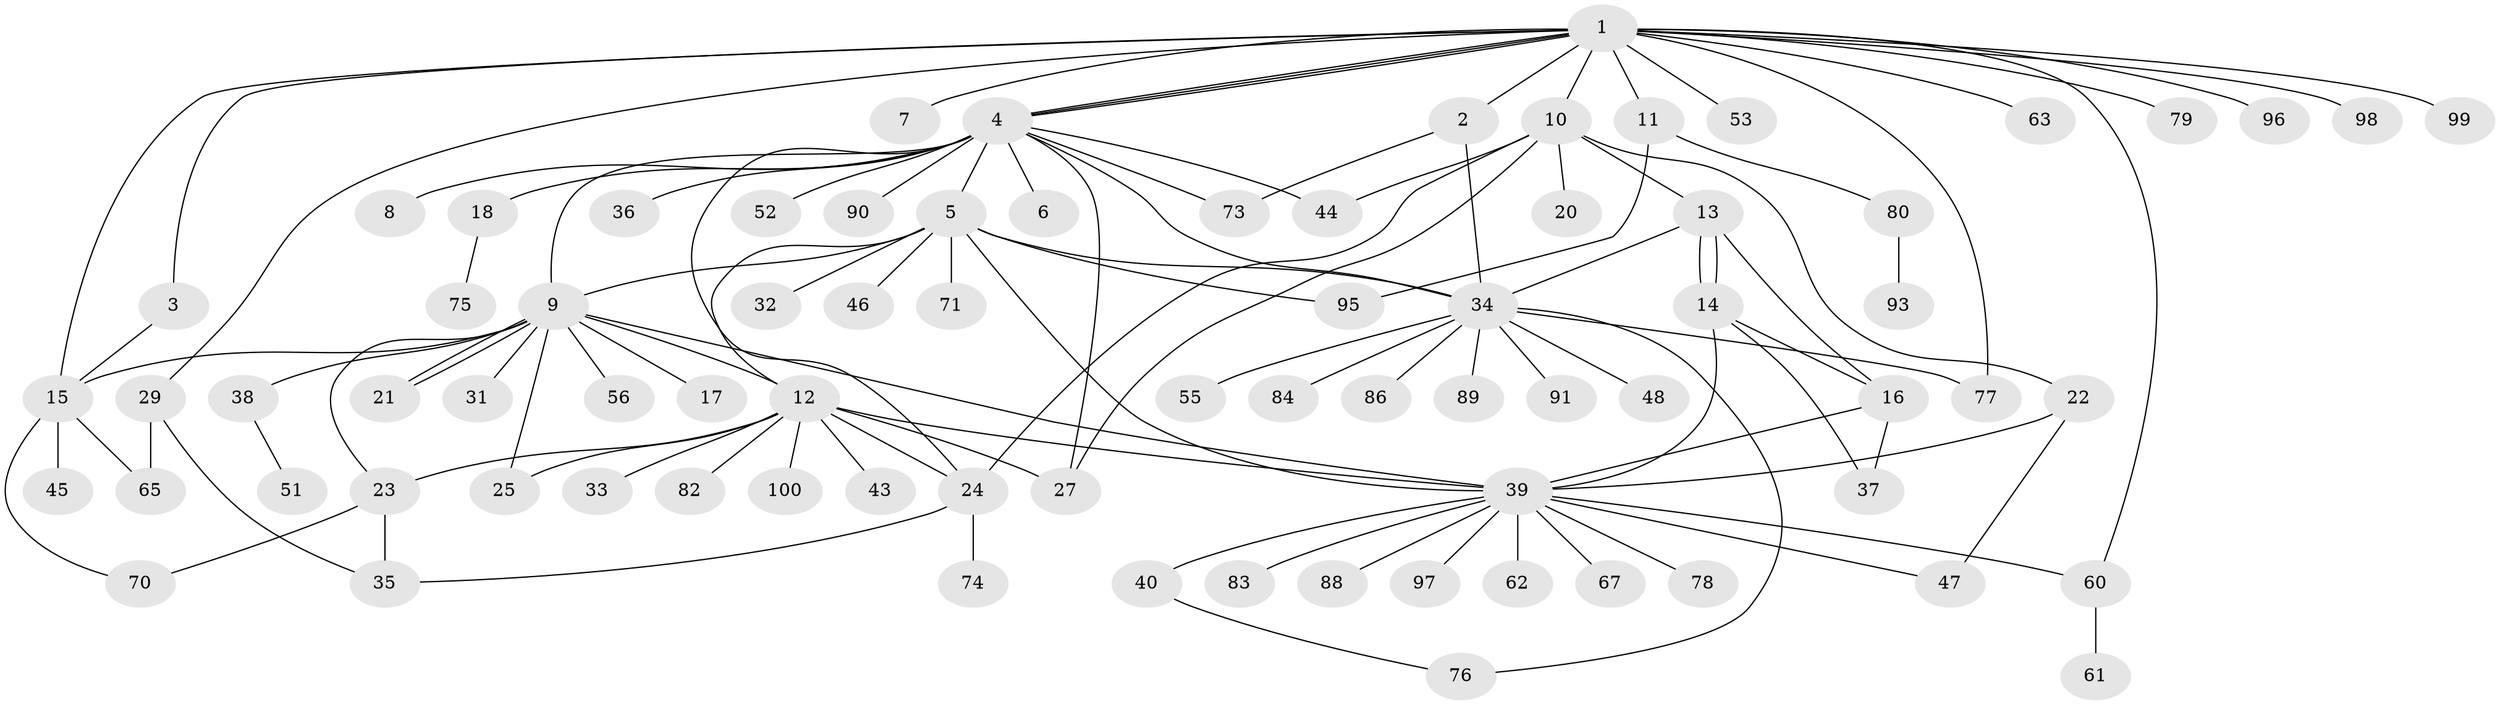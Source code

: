 // original degree distribution, {19: 0.01, 3: 0.12, 2: 0.23, 18: 0.01, 6: 0.03, 1: 0.48, 12: 0.01, 9: 0.01, 4: 0.06, 11: 0.02, 5: 0.01, 15: 0.01}
// Generated by graph-tools (version 1.1) at 2025/41/03/06/25 10:41:45]
// undirected, 78 vertices, 112 edges
graph export_dot {
graph [start="1"]
  node [color=gray90,style=filled];
  1 [super="+94"];
  2 [super="+50"];
  3;
  4 [super="+59"];
  5 [super="+19"];
  6;
  7;
  8;
  9 [super="+49"];
  10 [super="+58"];
  11 [super="+42"];
  12 [super="+85"];
  13 [super="+30"];
  14 [super="+28"];
  15 [super="+54"];
  16;
  17;
  18;
  20;
  21;
  22 [super="+69"];
  23 [super="+68"];
  24 [super="+26"];
  25;
  27 [super="+72"];
  29;
  31;
  32;
  33;
  34 [super="+57"];
  35 [super="+41"];
  36 [super="+87"];
  37;
  38;
  39 [super="+66"];
  40;
  43;
  44 [super="+92"];
  45;
  46;
  47;
  48;
  51;
  52;
  53;
  55;
  56;
  60 [super="+64"];
  61;
  62;
  63;
  65;
  67;
  70;
  71;
  73;
  74;
  75;
  76;
  77 [super="+81"];
  78;
  79;
  80;
  82;
  83;
  84;
  86;
  88;
  89;
  90;
  91;
  93;
  95;
  96;
  97;
  98;
  99;
  100;
  1 -- 2;
  1 -- 3;
  1 -- 4;
  1 -- 4;
  1 -- 4;
  1 -- 7;
  1 -- 10;
  1 -- 11;
  1 -- 15;
  1 -- 29;
  1 -- 53;
  1 -- 60;
  1 -- 63;
  1 -- 77;
  1 -- 79;
  1 -- 96;
  1 -- 98;
  1 -- 99;
  2 -- 73;
  2 -- 34;
  3 -- 15;
  4 -- 5;
  4 -- 6;
  4 -- 8;
  4 -- 9 [weight=2];
  4 -- 18;
  4 -- 34;
  4 -- 36;
  4 -- 44;
  4 -- 52;
  4 -- 73;
  4 -- 90;
  4 -- 27;
  4 -- 24;
  5 -- 9;
  5 -- 12;
  5 -- 39;
  5 -- 95;
  5 -- 32;
  5 -- 34;
  5 -- 71;
  5 -- 46;
  9 -- 12;
  9 -- 17;
  9 -- 21;
  9 -- 21;
  9 -- 25;
  9 -- 31;
  9 -- 38;
  9 -- 56;
  9 -- 15;
  9 -- 39;
  9 -- 23;
  10 -- 13;
  10 -- 20;
  10 -- 22;
  10 -- 27;
  10 -- 44;
  10 -- 24;
  11 -- 80;
  11 -- 95;
  12 -- 23;
  12 -- 24;
  12 -- 25;
  12 -- 33;
  12 -- 39;
  12 -- 43;
  12 -- 82;
  12 -- 100;
  12 -- 27;
  13 -- 14;
  13 -- 14;
  13 -- 16;
  13 -- 34;
  14 -- 16;
  14 -- 37;
  14 -- 39;
  15 -- 45;
  15 -- 65;
  15 -- 70;
  16 -- 37;
  16 -- 39;
  18 -- 75;
  22 -- 47;
  22 -- 39;
  23 -- 35;
  23 -- 70;
  24 -- 35;
  24 -- 74;
  29 -- 65;
  29 -- 35;
  34 -- 48;
  34 -- 55;
  34 -- 76;
  34 -- 84;
  34 -- 86;
  34 -- 89;
  34 -- 91;
  34 -- 77;
  38 -- 51;
  39 -- 40;
  39 -- 47;
  39 -- 62;
  39 -- 67;
  39 -- 78;
  39 -- 83;
  39 -- 88;
  39 -- 97;
  39 -- 60;
  40 -- 76;
  60 -- 61;
  80 -- 93;
}
